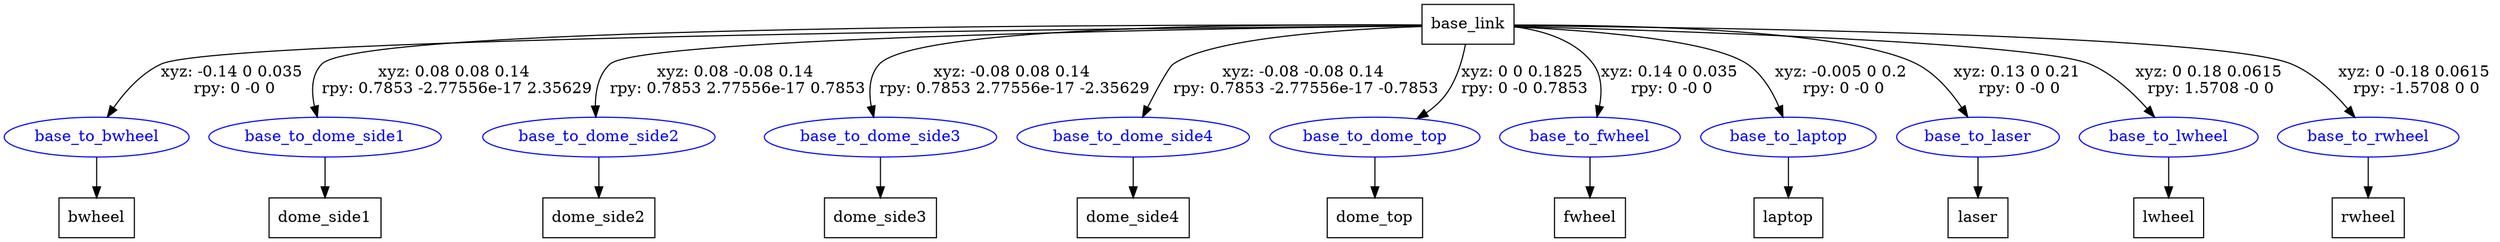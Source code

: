 digraph G {
node [shape=box];
"base_link" [label="base_link"];
"bwheel" [label="bwheel"];
"dome_side1" [label="dome_side1"];
"dome_side2" [label="dome_side2"];
"dome_side3" [label="dome_side3"];
"dome_side4" [label="dome_side4"];
"dome_top" [label="dome_top"];
"fwheel" [label="fwheel"];
"laptop" [label="laptop"];
"laser" [label="laser"];
"lwheel" [label="lwheel"];
"rwheel" [label="rwheel"];
node [shape=ellipse, color=blue, fontcolor=blue];
"base_link" -> "base_to_bwheel" [label="xyz: -0.14 0 0.035 \nrpy: 0 -0 0"]
"base_to_bwheel" -> "bwheel"
"base_link" -> "base_to_dome_side1" [label="xyz: 0.08 0.08 0.14 \nrpy: 0.7853 -2.77556e-17 2.35629"]
"base_to_dome_side1" -> "dome_side1"
"base_link" -> "base_to_dome_side2" [label="xyz: 0.08 -0.08 0.14 \nrpy: 0.7853 2.77556e-17 0.7853"]
"base_to_dome_side2" -> "dome_side2"
"base_link" -> "base_to_dome_side3" [label="xyz: -0.08 0.08 0.14 \nrpy: 0.7853 2.77556e-17 -2.35629"]
"base_to_dome_side3" -> "dome_side3"
"base_link" -> "base_to_dome_side4" [label="xyz: -0.08 -0.08 0.14 \nrpy: 0.7853 -2.77556e-17 -0.7853"]
"base_to_dome_side4" -> "dome_side4"
"base_link" -> "base_to_dome_top" [label="xyz: 0 0 0.1825 \nrpy: 0 -0 0.7853"]
"base_to_dome_top" -> "dome_top"
"base_link" -> "base_to_fwheel" [label="xyz: 0.14 0 0.035 \nrpy: 0 -0 0"]
"base_to_fwheel" -> "fwheel"
"base_link" -> "base_to_laptop" [label="xyz: -0.005 0 0.2 \nrpy: 0 -0 0"]
"base_to_laptop" -> "laptop"
"base_link" -> "base_to_laser" [label="xyz: 0.13 0 0.21 \nrpy: 0 -0 0"]
"base_to_laser" -> "laser"
"base_link" -> "base_to_lwheel" [label="xyz: 0 0.18 0.0615 \nrpy: 1.5708 -0 0"]
"base_to_lwheel" -> "lwheel"
"base_link" -> "base_to_rwheel" [label="xyz: 0 -0.18 0.0615 \nrpy: -1.5708 0 0"]
"base_to_rwheel" -> "rwheel"
}
